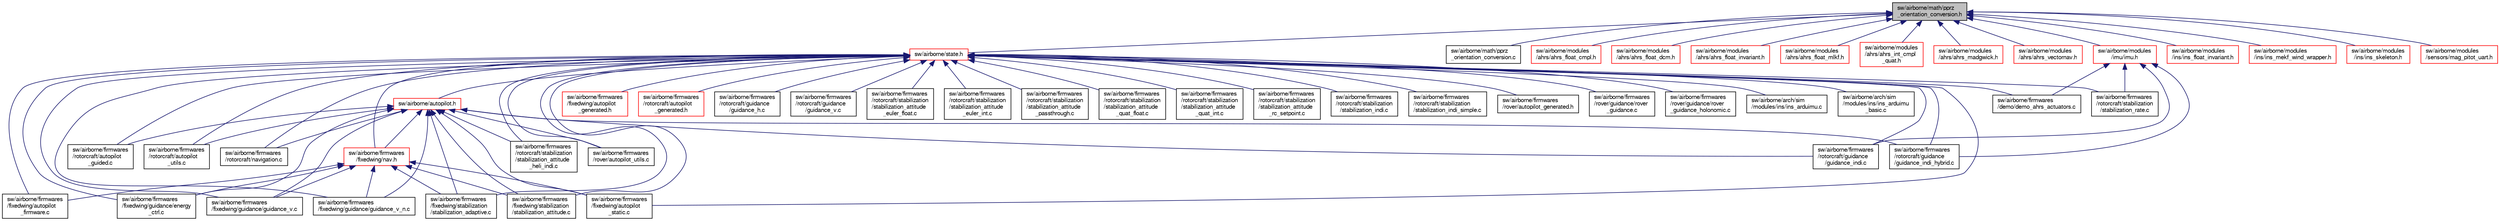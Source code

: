 digraph "sw/airborne/math/pprz_orientation_conversion.h"
{
  edge [fontname="FreeSans",fontsize="10",labelfontname="FreeSans",labelfontsize="10"];
  node [fontname="FreeSans",fontsize="10",shape=record];
  Node1 [label="sw/airborne/math/pprz\l_orientation_conversion.h",height=0.2,width=0.4,color="black", fillcolor="grey75", style="filled", fontcolor="black"];
  Node1 -> Node2 [dir="back",color="midnightblue",fontsize="10",style="solid",fontname="FreeSans"];
  Node2 [label="sw/airborne/state.h",height=0.2,width=0.4,color="red", fillcolor="white", style="filled",URL="$state_8h.html",tooltip="API to get/set the generic vehicle states. "];
  Node2 -> Node3 [dir="back",color="midnightblue",fontsize="10",style="solid",fontname="FreeSans"];
  Node3 [label="sw/airborne/arch/sim\l/modules/ins/ins_arduimu.c",height=0.2,width=0.4,color="black", fillcolor="white", style="filled",URL="$arch_2sim_2modules_2ins_2ins__arduimu_8c.html"];
  Node2 -> Node4 [dir="back",color="midnightblue",fontsize="10",style="solid",fontname="FreeSans"];
  Node4 [label="sw/airborne/arch/sim\l/modules/ins/ins_arduimu\l_basic.c",height=0.2,width=0.4,color="black", fillcolor="white", style="filled",URL="$arch_2sim_2modules_2ins_2ins__arduimu__basic_8c.html"];
  Node2 -> Node5 [dir="back",color="midnightblue",fontsize="10",style="solid",fontname="FreeSans"];
  Node5 [label="sw/airborne/autopilot.h",height=0.2,width=0.4,color="red", fillcolor="white", style="filled",URL="$autopilot_8h.html",tooltip="Core autopilot interface common to all firmwares. "];
  Node5 -> Node6 [dir="back",color="midnightblue",fontsize="10",style="solid",fontname="FreeSans"];
  Node6 [label="sw/airborne/firmwares\l/fixedwing/autopilot\l_static.c",height=0.2,width=0.4,color="black", fillcolor="white", style="filled",URL="$fixedwing_2autopilot__static_8c.html"];
  Node5 -> Node7 [dir="back",color="midnightblue",fontsize="10",style="solid",fontname="FreeSans"];
  Node7 [label="sw/airborne/firmwares\l/fixedwing/guidance/energy\l_ctrl.c",height=0.2,width=0.4,color="black", fillcolor="white", style="filled",URL="$energy__ctrl_8c.html",tooltip="Total Energy (speed + height) control for fixed wing vehicles. "];
  Node5 -> Node8 [dir="back",color="midnightblue",fontsize="10",style="solid",fontname="FreeSans"];
  Node8 [label="sw/airborne/firmwares\l/fixedwing/guidance/guidance_v.c",height=0.2,width=0.4,color="black", fillcolor="white", style="filled",URL="$fixedwing_2guidance_2guidance__v_8c.html",tooltip="Vertical control for fixed wing vehicles. "];
  Node5 -> Node9 [dir="back",color="midnightblue",fontsize="10",style="solid",fontname="FreeSans"];
  Node9 [label="sw/airborne/firmwares\l/fixedwing/guidance/guidance_v_n.c",height=0.2,width=0.4,color="black", fillcolor="white", style="filled",URL="$guidance__v__n_8c.html",tooltip="\"New\" vertical control for fixed wing vehicles. "];
  Node5 -> Node10 [dir="back",color="midnightblue",fontsize="10",style="solid",fontname="FreeSans"];
  Node10 [label="sw/airborne/firmwares\l/fixedwing/nav.h",height=0.2,width=0.4,color="red", fillcolor="white", style="filled",URL="$nav_8h.html",tooltip="Fixedwing Navigation library. "];
  Node10 -> Node11 [dir="back",color="midnightblue",fontsize="10",style="solid",fontname="FreeSans"];
  Node11 [label="sw/airborne/firmwares\l/fixedwing/autopilot\l_firmware.c",height=0.2,width=0.4,color="black", fillcolor="white", style="filled",URL="$fixedwing_2autopilot__firmware_8c.html",tooltip="Fixedwing specific autopilot interface and initialization. "];
  Node10 -> Node6 [dir="back",color="midnightblue",fontsize="10",style="solid",fontname="FreeSans"];
  Node10 -> Node7 [dir="back",color="midnightblue",fontsize="10",style="solid",fontname="FreeSans"];
  Node10 -> Node8 [dir="back",color="midnightblue",fontsize="10",style="solid",fontname="FreeSans"];
  Node10 -> Node9 [dir="back",color="midnightblue",fontsize="10",style="solid",fontname="FreeSans"];
  Node10 -> Node12 [dir="back",color="midnightblue",fontsize="10",style="solid",fontname="FreeSans"];
  Node12 [label="sw/airborne/firmwares\l/fixedwing/stabilization\l/stabilization_adaptive.c",height=0.2,width=0.4,color="black", fillcolor="white", style="filled",URL="$stabilization__adaptive_8c.html",tooltip="Fixed wing adaptive control. "];
  Node10 -> Node13 [dir="back",color="midnightblue",fontsize="10",style="solid",fontname="FreeSans"];
  Node13 [label="sw/airborne/firmwares\l/fixedwing/stabilization\l/stabilization_attitude.c",height=0.2,width=0.4,color="black", fillcolor="white", style="filled",URL="$stabilization__attitude_8c.html",tooltip="Fixed wing horizontal control. "];
  Node5 -> Node12 [dir="back",color="midnightblue",fontsize="10",style="solid",fontname="FreeSans"];
  Node5 -> Node13 [dir="back",color="midnightblue",fontsize="10",style="solid",fontname="FreeSans"];
  Node5 -> Node14 [dir="back",color="midnightblue",fontsize="10",style="solid",fontname="FreeSans"];
  Node14 [label="sw/airborne/firmwares\l/rotorcraft/autopilot\l_guided.c",height=0.2,width=0.4,color="black", fillcolor="white", style="filled",URL="$autopilot__guided_8c.html",tooltip="Autopilot guided mode interface. "];
  Node5 -> Node15 [dir="back",color="midnightblue",fontsize="10",style="solid",fontname="FreeSans"];
  Node15 [label="sw/airborne/firmwares\l/rotorcraft/autopilot\l_utils.c",height=0.2,width=0.4,color="black", fillcolor="white", style="filled",URL="$rotorcraft_2autopilot__utils_8c.html",tooltip="Utility functions and includes for autopilots. "];
  Node5 -> Node16 [dir="back",color="midnightblue",fontsize="10",style="solid",fontname="FreeSans"];
  Node16 [label="sw/airborne/firmwares\l/rotorcraft/guidance\l/guidance_indi.c",height=0.2,width=0.4,color="black", fillcolor="white", style="filled",URL="$guidance__indi_8c.html",tooltip="A guidance mode based on Incremental Nonlinear Dynamic Inversion. "];
  Node5 -> Node17 [dir="back",color="midnightblue",fontsize="10",style="solid",fontname="FreeSans"];
  Node17 [label="sw/airborne/firmwares\l/rotorcraft/guidance\l/guidance_indi_hybrid.c",height=0.2,width=0.4,color="black", fillcolor="white", style="filled",URL="$guidance__indi__hybrid_8c.html",tooltip="A guidance mode based on Incremental Nonlinear Dynamic Inversion Come to IROS2016 to learn more! ..."];
  Node5 -> Node18 [dir="back",color="midnightblue",fontsize="10",style="solid",fontname="FreeSans"];
  Node18 [label="sw/airborne/firmwares\l/rotorcraft/navigation.c",height=0.2,width=0.4,color="black", fillcolor="white", style="filled",URL="$rotorcraft_2navigation_8c.html",tooltip="Rotorcraft navigation functions. "];
  Node5 -> Node19 [dir="back",color="midnightblue",fontsize="10",style="solid",fontname="FreeSans"];
  Node19 [label="sw/airborne/firmwares\l/rotorcraft/stabilization\l/stabilization_attitude\l_heli_indi.c",height=0.2,width=0.4,color="black", fillcolor="white", style="filled",URL="$stabilization__attitude__heli__indi_8c.html",tooltip="Helicopter quaternion INDI attitude stabilization. "];
  Node5 -> Node20 [dir="back",color="midnightblue",fontsize="10",style="solid",fontname="FreeSans"];
  Node20 [label="sw/airborne/firmwares\l/rover/autopilot_utils.c",height=0.2,width=0.4,color="black", fillcolor="white", style="filled",URL="$rover_2autopilot__utils_8c.html",tooltip="Utility functions and includes for autopilots. "];
  Node2 -> Node21 [dir="back",color="midnightblue",fontsize="10",style="solid",fontname="FreeSans"];
  Node21 [label="sw/airborne/firmwares\l/demo/demo_ahrs_actuators.c",height=0.2,width=0.4,color="black", fillcolor="white", style="filled",URL="$demo__ahrs__actuators_8c.html",tooltip="Demo prog with ahrs and simple roll/pitch commands to actuators. "];
  Node2 -> Node11 [dir="back",color="midnightblue",fontsize="10",style="solid",fontname="FreeSans"];
  Node2 -> Node22 [dir="back",color="midnightblue",fontsize="10",style="solid",fontname="FreeSans"];
  Node22 [label="sw/airborne/firmwares\l/fixedwing/autopilot\l_generated.h",height=0.2,width=0.4,color="red", fillcolor="white", style="filled",URL="$fixedwing_2autopilot__generated_8h.html",tooltip="Autopilot generated implementation Calls the code generated from autopilot XML file. "];
  Node2 -> Node6 [dir="back",color="midnightblue",fontsize="10",style="solid",fontname="FreeSans"];
  Node2 -> Node7 [dir="back",color="midnightblue",fontsize="10",style="solid",fontname="FreeSans"];
  Node2 -> Node8 [dir="back",color="midnightblue",fontsize="10",style="solid",fontname="FreeSans"];
  Node2 -> Node9 [dir="back",color="midnightblue",fontsize="10",style="solid",fontname="FreeSans"];
  Node2 -> Node10 [dir="back",color="midnightblue",fontsize="10",style="solid",fontname="FreeSans"];
  Node2 -> Node12 [dir="back",color="midnightblue",fontsize="10",style="solid",fontname="FreeSans"];
  Node2 -> Node13 [dir="back",color="midnightblue",fontsize="10",style="solid",fontname="FreeSans"];
  Node2 -> Node23 [dir="back",color="midnightblue",fontsize="10",style="solid",fontname="FreeSans"];
  Node23 [label="sw/airborne/firmwares\l/rotorcraft/autopilot\l_generated.h",height=0.2,width=0.4,color="red", fillcolor="white", style="filled",URL="$rotorcraft_2autopilot__generated_8h.html",tooltip="Autopilot generated implementation Calls the code generated from autopilot XML file. "];
  Node2 -> Node14 [dir="back",color="midnightblue",fontsize="10",style="solid",fontname="FreeSans"];
  Node2 -> Node15 [dir="back",color="midnightblue",fontsize="10",style="solid",fontname="FreeSans"];
  Node2 -> Node24 [dir="back",color="midnightblue",fontsize="10",style="solid",fontname="FreeSans"];
  Node24 [label="sw/airborne/firmwares\l/rotorcraft/guidance\l/guidance_h.c",height=0.2,width=0.4,color="black", fillcolor="white", style="filled",URL="$rotorcraft_2guidance_2guidance__h_8c.html",tooltip="Horizontal guidance for rotorcrafts. "];
  Node2 -> Node16 [dir="back",color="midnightblue",fontsize="10",style="solid",fontname="FreeSans"];
  Node2 -> Node17 [dir="back",color="midnightblue",fontsize="10",style="solid",fontname="FreeSans"];
  Node2 -> Node25 [dir="back",color="midnightblue",fontsize="10",style="solid",fontname="FreeSans"];
  Node25 [label="sw/airborne/firmwares\l/rotorcraft/guidance\l/guidance_v.c",height=0.2,width=0.4,color="black", fillcolor="white", style="filled",URL="$rotorcraft_2guidance_2guidance__v_8c.html",tooltip="Vertical guidance for rotorcrafts. "];
  Node2 -> Node18 [dir="back",color="midnightblue",fontsize="10",style="solid",fontname="FreeSans"];
  Node2 -> Node26 [dir="back",color="midnightblue",fontsize="10",style="solid",fontname="FreeSans"];
  Node26 [label="sw/airborne/firmwares\l/rotorcraft/stabilization\l/stabilization_attitude\l_euler_float.c",height=0.2,width=0.4,color="black", fillcolor="white", style="filled",URL="$stabilization__attitude__euler__float_8c.html",tooltip="Rotorcraft attitude stabilization in euler float version. "];
  Node2 -> Node27 [dir="back",color="midnightblue",fontsize="10",style="solid",fontname="FreeSans"];
  Node27 [label="sw/airborne/firmwares\l/rotorcraft/stabilization\l/stabilization_attitude\l_euler_int.c",height=0.2,width=0.4,color="black", fillcolor="white", style="filled",URL="$stabilization__attitude__euler__int_8c.html",tooltip="Rotorcraft attitude stabilization in euler int version. "];
  Node2 -> Node19 [dir="back",color="midnightblue",fontsize="10",style="solid",fontname="FreeSans"];
  Node2 -> Node28 [dir="back",color="midnightblue",fontsize="10",style="solid",fontname="FreeSans"];
  Node28 [label="sw/airborne/firmwares\l/rotorcraft/stabilization\l/stabilization_attitude\l_passthrough.c",height=0.2,width=0.4,color="black", fillcolor="white", style="filled",URL="$stabilization__attitude__passthrough_8c.html",tooltip="passthrough attitude stabilization "];
  Node2 -> Node29 [dir="back",color="midnightblue",fontsize="10",style="solid",fontname="FreeSans"];
  Node29 [label="sw/airborne/firmwares\l/rotorcraft/stabilization\l/stabilization_attitude\l_quat_float.c",height=0.2,width=0.4,color="black", fillcolor="white", style="filled",URL="$stabilization__attitude__quat__float_8c.html",tooltip="Quaternion attitude stabilization (floating point). "];
  Node2 -> Node30 [dir="back",color="midnightblue",fontsize="10",style="solid",fontname="FreeSans"];
  Node30 [label="sw/airborne/firmwares\l/rotorcraft/stabilization\l/stabilization_attitude\l_quat_int.c",height=0.2,width=0.4,color="black", fillcolor="white", style="filled",URL="$stabilization__attitude__quat__int_8c.html",tooltip="Rotorcraft quaternion attitude stabilization. "];
  Node2 -> Node31 [dir="back",color="midnightblue",fontsize="10",style="solid",fontname="FreeSans"];
  Node31 [label="sw/airborne/firmwares\l/rotorcraft/stabilization\l/stabilization_attitude\l_rc_setpoint.c",height=0.2,width=0.4,color="black", fillcolor="white", style="filled",URL="$stabilization__attitude__rc__setpoint_8c.html",tooltip="Read an attitude setpoint from the RC. "];
  Node2 -> Node32 [dir="back",color="midnightblue",fontsize="10",style="solid",fontname="FreeSans"];
  Node32 [label="sw/airborne/firmwares\l/rotorcraft/stabilization\l/stabilization_indi.c",height=0.2,width=0.4,color="black", fillcolor="white", style="filled",URL="$stabilization__indi_8c.html"];
  Node2 -> Node33 [dir="back",color="midnightblue",fontsize="10",style="solid",fontname="FreeSans"];
  Node33 [label="sw/airborne/firmwares\l/rotorcraft/stabilization\l/stabilization_indi_simple.c",height=0.2,width=0.4,color="black", fillcolor="white", style="filled",URL="$stabilization__indi__simple_8c.html"];
  Node2 -> Node34 [dir="back",color="midnightblue",fontsize="10",style="solid",fontname="FreeSans"];
  Node34 [label="sw/airborne/firmwares\l/rotorcraft/stabilization\l/stabilization_rate.c",height=0.2,width=0.4,color="black", fillcolor="white", style="filled",URL="$stabilization__rate_8c.html",tooltip="Rate stabilization for rotorcrafts. "];
  Node2 -> Node35 [dir="back",color="midnightblue",fontsize="10",style="solid",fontname="FreeSans"];
  Node35 [label="sw/airborne/firmwares\l/rover/autopilot_generated.h",height=0.2,width=0.4,color="black", fillcolor="white", style="filled",URL="$rover_2autopilot__generated_8h.html",tooltip="Autopilot generated implementation Calls the code generated from autopilot XML file. "];
  Node2 -> Node20 [dir="back",color="midnightblue",fontsize="10",style="solid",fontname="FreeSans"];
  Node2 -> Node36 [dir="back",color="midnightblue",fontsize="10",style="solid",fontname="FreeSans"];
  Node36 [label="sw/airborne/firmwares\l/rover/guidance/rover\l_guidance.c",height=0.2,width=0.4,color="black", fillcolor="white", style="filled",URL="$rover__guidance_8c.html",tooltip="Basic guidance for rover. "];
  Node2 -> Node37 [dir="back",color="midnightblue",fontsize="10",style="solid",fontname="FreeSans"];
  Node37 [label="sw/airborne/firmwares\l/rover/guidance/rover\l_guidance_holonomic.c",height=0.2,width=0.4,color="black", fillcolor="white", style="filled",URL="$rover__guidance__holonomic_8c.html",tooltip="Basic guidance for rover. "];
  Node1 -> Node38 [dir="back",color="midnightblue",fontsize="10",style="solid",fontname="FreeSans"];
  Node38 [label="sw/airborne/math/pprz\l_orientation_conversion.c",height=0.2,width=0.4,color="black", fillcolor="white", style="filled",URL="$pprz__orientation__conversion_8c.html",tooltip="Generic orientation representation and conversion. "];
  Node1 -> Node39 [dir="back",color="midnightblue",fontsize="10",style="solid",fontname="FreeSans"];
  Node39 [label="sw/airborne/modules\l/ahrs/ahrs_float_cmpl.h",height=0.2,width=0.4,color="red", fillcolor="white", style="filled",URL="$ahrs__float__cmpl_8h.html",tooltip="Complementary filter in float to estimate the attitude, heading and gyro bias. "];
  Node1 -> Node40 [dir="back",color="midnightblue",fontsize="10",style="solid",fontname="FreeSans"];
  Node40 [label="sw/airborne/modules\l/ahrs/ahrs_float_dcm.h",height=0.2,width=0.4,color="red", fillcolor="white", style="filled",URL="$ahrs__float__dcm_8h.html",tooltip="Attitude estimation for fixedwings based on the DCM. "];
  Node1 -> Node41 [dir="back",color="midnightblue",fontsize="10",style="solid",fontname="FreeSans"];
  Node41 [label="sw/airborne/modules\l/ahrs/ahrs_float_invariant.h",height=0.2,width=0.4,color="red", fillcolor="white", style="filled",URL="$ahrs__float__invariant_8h.html",tooltip="AHRS using invariant filter. "];
  Node1 -> Node42 [dir="back",color="midnightblue",fontsize="10",style="solid",fontname="FreeSans"];
  Node42 [label="sw/airborne/modules\l/ahrs/ahrs_float_mlkf.h",height=0.2,width=0.4,color="red", fillcolor="white", style="filled",URL="$ahrs__float__mlkf_8h.html",tooltip="Multiplicative linearized Kalman Filter in quaternion formulation. "];
  Node1 -> Node43 [dir="back",color="midnightblue",fontsize="10",style="solid",fontname="FreeSans"];
  Node43 [label="sw/airborne/modules\l/ahrs/ahrs_int_cmpl\l_quat.h",height=0.2,width=0.4,color="red", fillcolor="white", style="filled",URL="$ahrs__int__cmpl__quat_8h.html",tooltip="Quaternion complementary filter (fixed-point). "];
  Node1 -> Node44 [dir="back",color="midnightblue",fontsize="10",style="solid",fontname="FreeSans"];
  Node44 [label="sw/airborne/modules\l/ahrs/ahrs_madgwick.h",height=0.2,width=0.4,color="red", fillcolor="white", style="filled",URL="$ahrs__madgwick_8h.html",tooltip="AHRS using Madgwick implementation. "];
  Node1 -> Node45 [dir="back",color="midnightblue",fontsize="10",style="solid",fontname="FreeSans"];
  Node45 [label="sw/airborne/modules\l/ahrs/ahrs_vectornav.h",height=0.2,width=0.4,color="red", fillcolor="white", style="filled",URL="$ahrs__vectornav_8h.html",tooltip="Vectornav VN-200 as AHRS. "];
  Node1 -> Node46 [dir="back",color="midnightblue",fontsize="10",style="solid",fontname="FreeSans"];
  Node46 [label="sw/airborne/modules\l/imu/imu.h",height=0.2,width=0.4,color="red", fillcolor="white", style="filled",URL="$imu_8h.html",tooltip="Inertial Measurement Unit interface. "];
  Node46 -> Node21 [dir="back",color="midnightblue",fontsize="10",style="solid",fontname="FreeSans"];
  Node46 -> Node16 [dir="back",color="midnightblue",fontsize="10",style="solid",fontname="FreeSans"];
  Node46 -> Node17 [dir="back",color="midnightblue",fontsize="10",style="solid",fontname="FreeSans"];
  Node46 -> Node34 [dir="back",color="midnightblue",fontsize="10",style="solid",fontname="FreeSans"];
  Node1 -> Node47 [dir="back",color="midnightblue",fontsize="10",style="solid",fontname="FreeSans"];
  Node47 [label="sw/airborne/modules\l/ins/ins_float_invariant.h",height=0.2,width=0.4,color="red", fillcolor="white", style="filled",URL="$ins__float__invariant_8h.html",tooltip="INS using invariant filter. "];
  Node1 -> Node48 [dir="back",color="midnightblue",fontsize="10",style="solid",fontname="FreeSans"];
  Node48 [label="sw/airborne/modules\l/ins/ins_mekf_wind_wrapper.h",height=0.2,width=0.4,color="red", fillcolor="white", style="filled",URL="$ins__mekf__wind__wrapper_8h.html",tooltip="Paparazzi specific wrapper to run MEKF-Wind INS filter. "];
  Node1 -> Node49 [dir="back",color="midnightblue",fontsize="10",style="solid",fontname="FreeSans"];
  Node49 [label="sw/airborne/modules\l/ins/ins_skeleton.h",height=0.2,width=0.4,color="red", fillcolor="white", style="filled",URL="$ins__skeleton_8h.html",tooltip="Paparazzi specific wrapper to run simple module based INS. "];
  Node1 -> Node50 [dir="back",color="midnightblue",fontsize="10",style="solid",fontname="FreeSans"];
  Node50 [label="sw/airborne/modules\l/sensors/mag_pitot_uart.h",height=0.2,width=0.4,color="red", fillcolor="white", style="filled",URL="$mag__pitot__uart_8h.html"];
}

